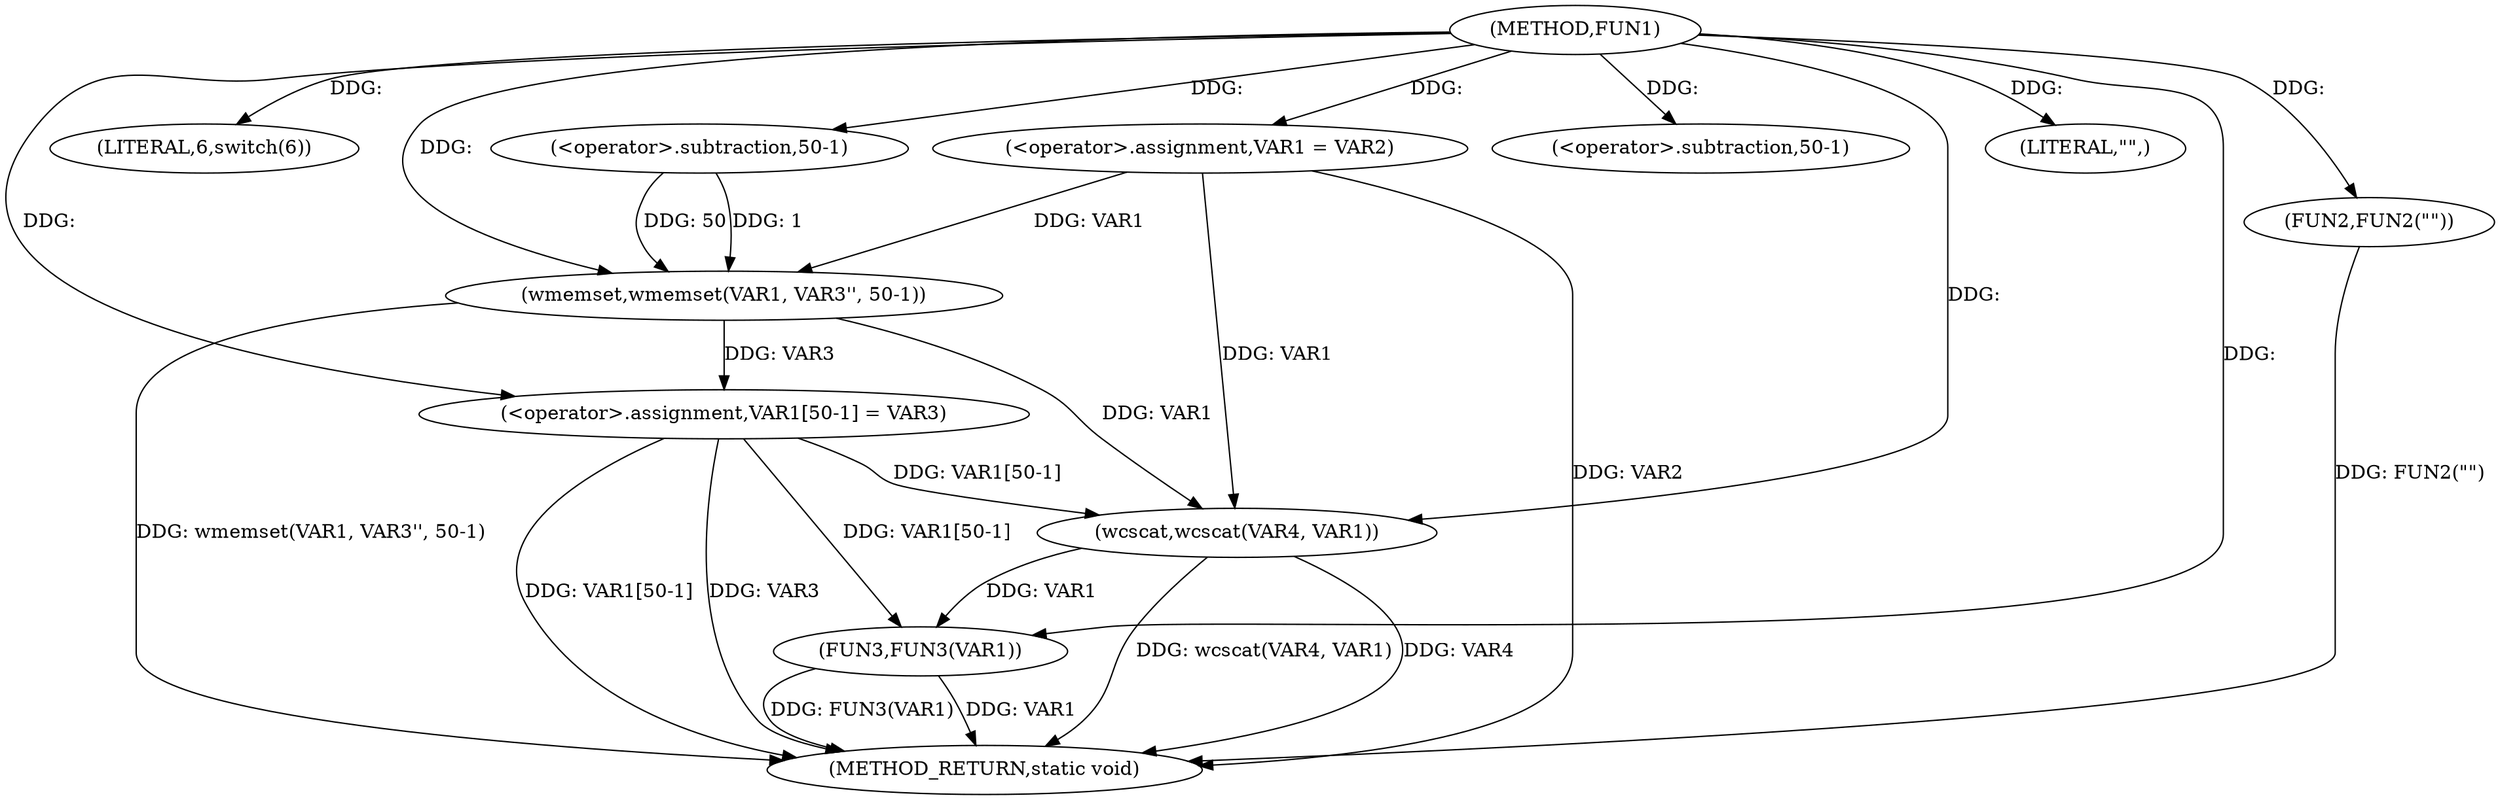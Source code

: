 digraph FUN1 {  
"1000100" [label = "(METHOD,FUN1)" ]
"1000136" [label = "(METHOD_RETURN,static void)" ]
"1000104" [label = "(<operator>.assignment,VAR1 = VAR2)" ]
"1000108" [label = "(LITERAL,6,switch(6))" ]
"1000111" [label = "(wmemset,wmemset(VAR1, VAR3'', 50-1))" ]
"1000114" [label = "(<operator>.subtraction,50-1)" ]
"1000117" [label = "(<operator>.assignment,VAR1[50-1] = VAR3)" ]
"1000120" [label = "(<operator>.subtraction,50-1)" ]
"1000126" [label = "(FUN2,FUN2(\"\"))" ]
"1000130" [label = "(LITERAL,\"\",)" ]
"1000131" [label = "(wcscat,wcscat(VAR4, VAR1))" ]
"1000134" [label = "(FUN3,FUN3(VAR1))" ]
  "1000126" -> "1000136"  [ label = "DDG: FUN2(\"\")"] 
  "1000134" -> "1000136"  [ label = "DDG: FUN3(VAR1)"] 
  "1000117" -> "1000136"  [ label = "DDG: VAR1[50-1]"] 
  "1000111" -> "1000136"  [ label = "DDG: wmemset(VAR1, VAR3'', 50-1)"] 
  "1000104" -> "1000136"  [ label = "DDG: VAR2"] 
  "1000131" -> "1000136"  [ label = "DDG: wcscat(VAR4, VAR1)"] 
  "1000117" -> "1000136"  [ label = "DDG: VAR3"] 
  "1000131" -> "1000136"  [ label = "DDG: VAR4"] 
  "1000134" -> "1000136"  [ label = "DDG: VAR1"] 
  "1000100" -> "1000104"  [ label = "DDG: "] 
  "1000100" -> "1000108"  [ label = "DDG: "] 
  "1000104" -> "1000111"  [ label = "DDG: VAR1"] 
  "1000100" -> "1000111"  [ label = "DDG: "] 
  "1000114" -> "1000111"  [ label = "DDG: 50"] 
  "1000114" -> "1000111"  [ label = "DDG: 1"] 
  "1000100" -> "1000114"  [ label = "DDG: "] 
  "1000111" -> "1000117"  [ label = "DDG: VAR3"] 
  "1000100" -> "1000117"  [ label = "DDG: "] 
  "1000100" -> "1000120"  [ label = "DDG: "] 
  "1000100" -> "1000126"  [ label = "DDG: "] 
  "1000100" -> "1000130"  [ label = "DDG: "] 
  "1000100" -> "1000131"  [ label = "DDG: "] 
  "1000104" -> "1000131"  [ label = "DDG: VAR1"] 
  "1000117" -> "1000131"  [ label = "DDG: VAR1[50-1]"] 
  "1000111" -> "1000131"  [ label = "DDG: VAR1"] 
  "1000117" -> "1000134"  [ label = "DDG: VAR1[50-1]"] 
  "1000131" -> "1000134"  [ label = "DDG: VAR1"] 
  "1000100" -> "1000134"  [ label = "DDG: "] 
}

